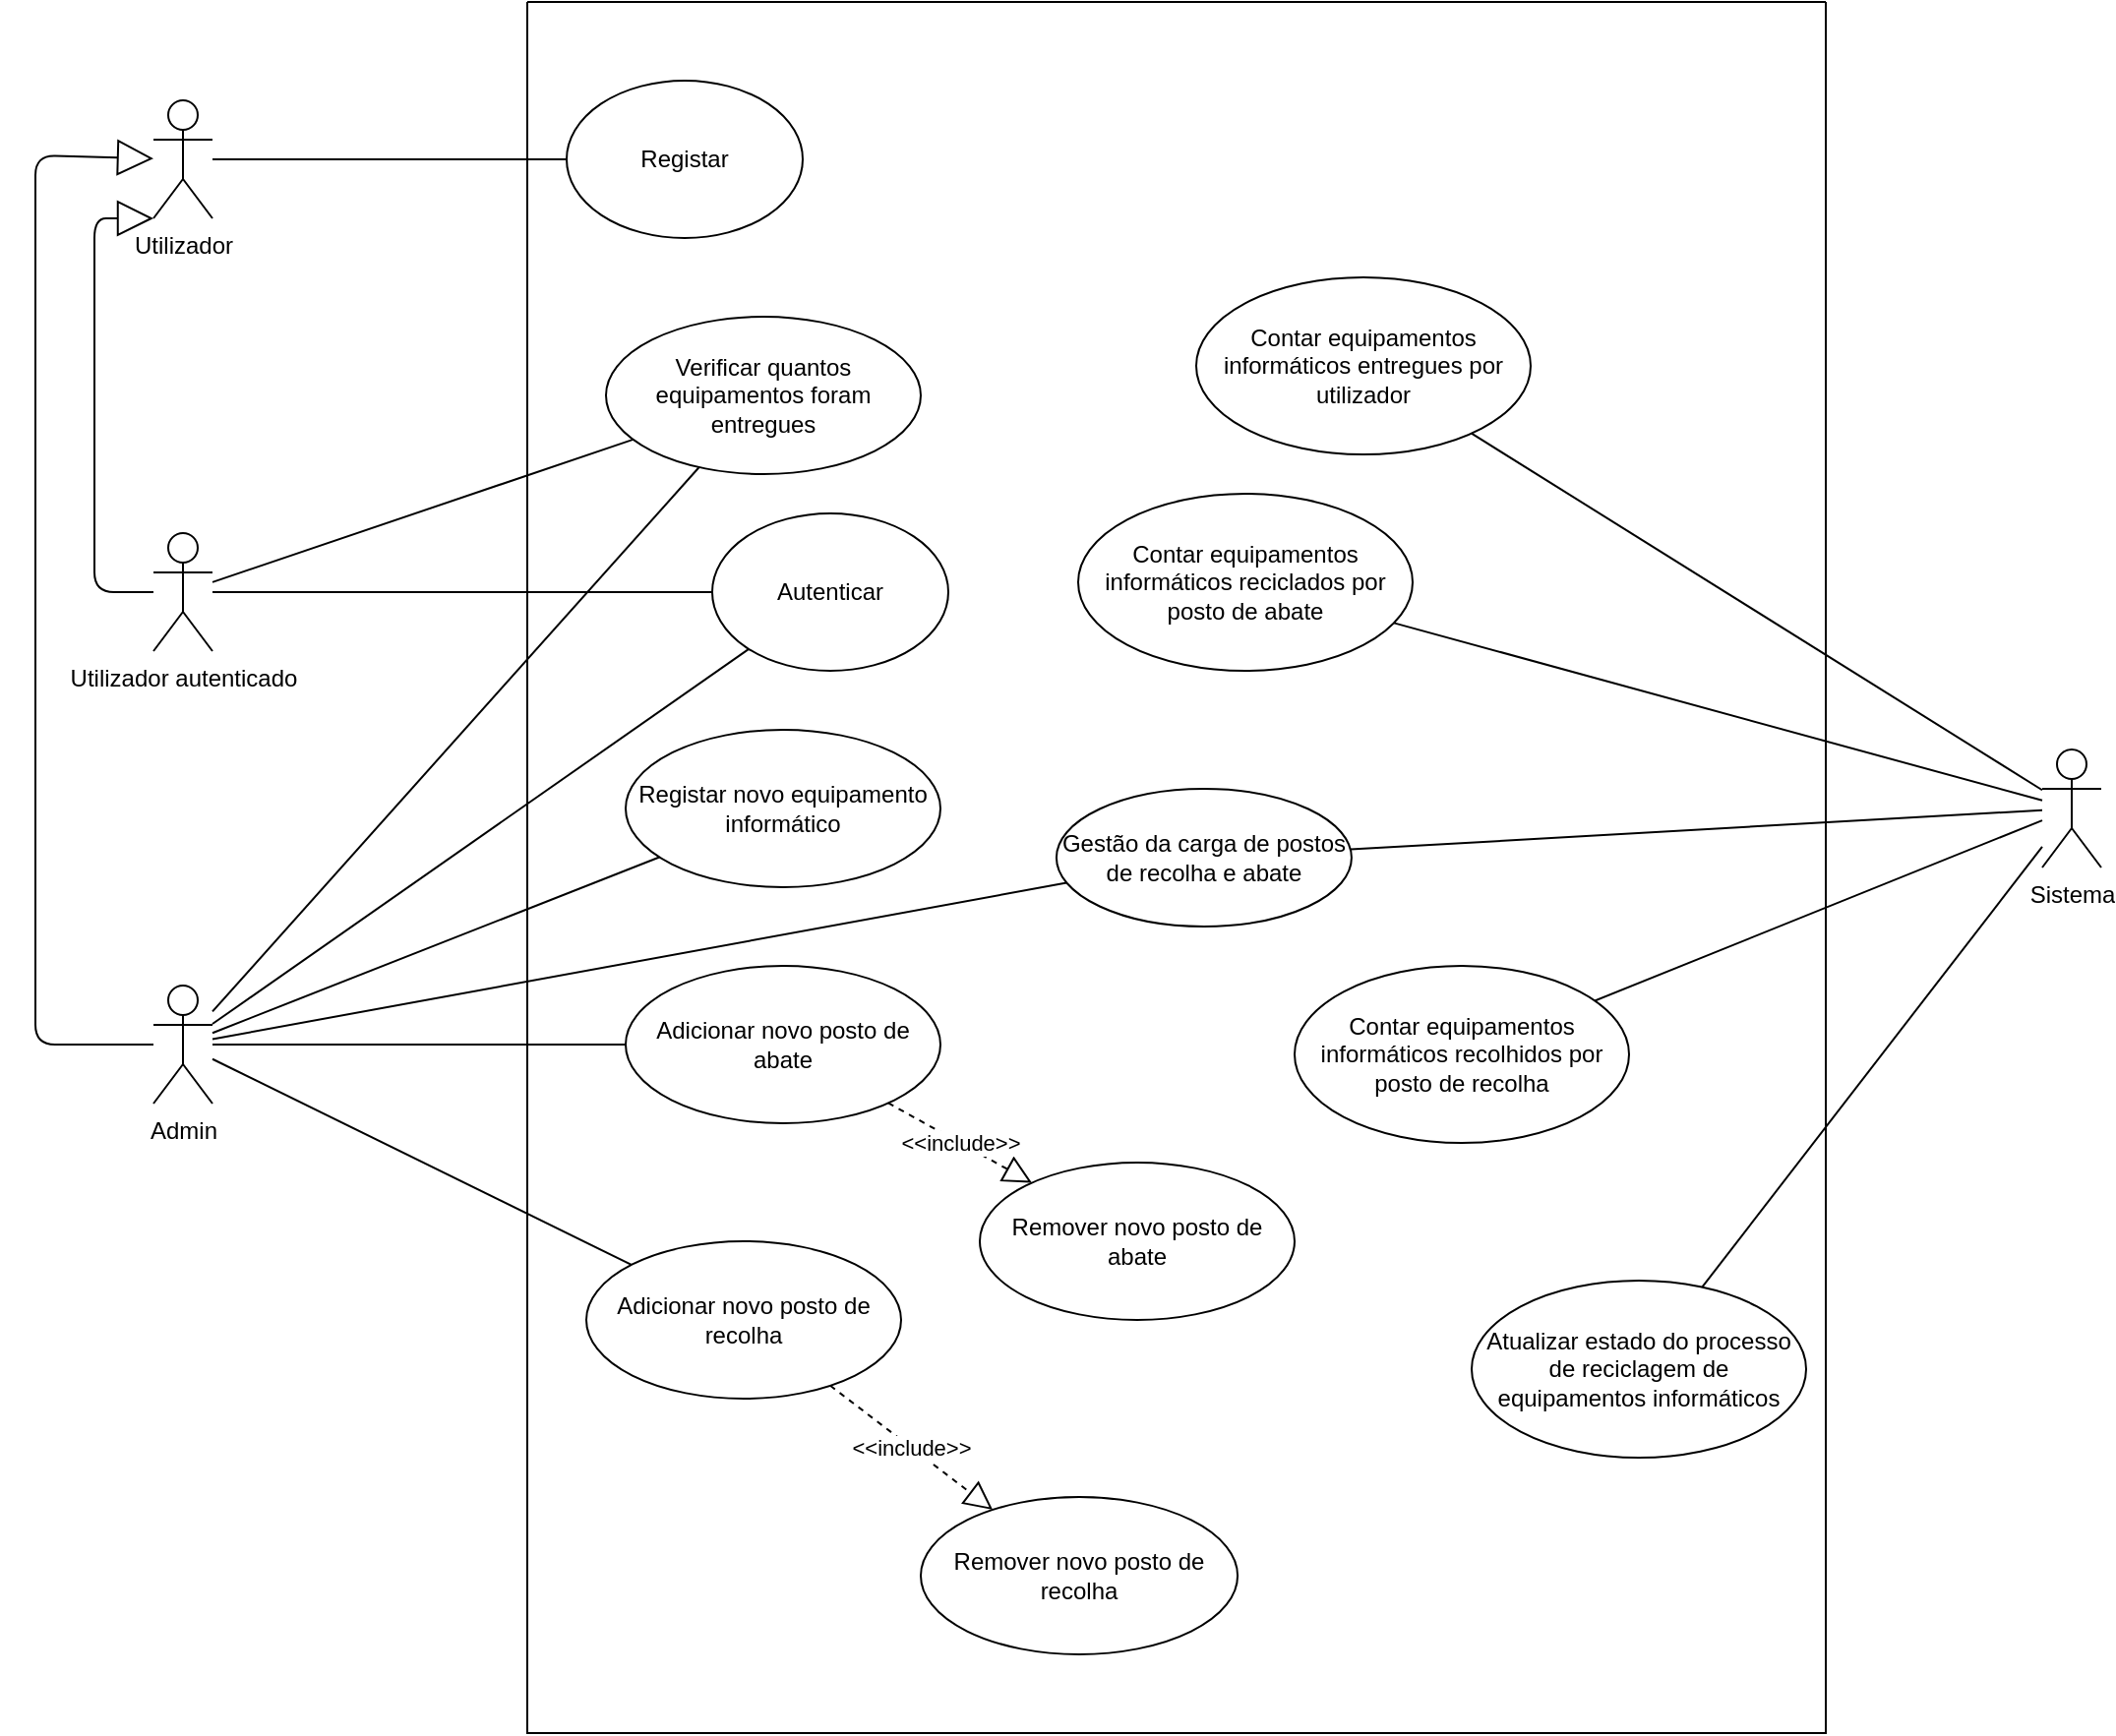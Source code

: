 <mxfile version="14.8.6" type="device"><diagram id="nhvR-LGPsiShziR9Ay81" name="Page-1"><mxGraphModel dx="2037" dy="1179" grid="1" gridSize="10" guides="1" tooltips="1" connect="1" arrows="1" fold="1" page="1" pageScale="1" pageWidth="827" pageHeight="1169" math="0" shadow="0"><root><mxCell id="0"/><mxCell id="1" parent="0"/><mxCell id="9GtUxwhCOXkOa62szXwW-1" value="Utilizador" style="shape=umlActor;verticalLabelPosition=bottom;verticalAlign=top;html=1;outlineConnect=0;" vertex="1" parent="1"><mxGeometry x="100" y="90" width="30" height="60" as="geometry"/></mxCell><mxCell id="9GtUxwhCOXkOa62szXwW-4" value="Admin" style="shape=umlActor;verticalLabelPosition=bottom;verticalAlign=top;html=1;outlineConnect=0;" vertex="1" parent="1"><mxGeometry x="100" y="540" width="30" height="60" as="geometry"/></mxCell><mxCell id="9GtUxwhCOXkOa62szXwW-5" value="Utilizador autenticado" style="shape=umlActor;verticalLabelPosition=bottom;verticalAlign=top;html=1;outlineConnect=0;" vertex="1" parent="1"><mxGeometry x="100" y="310" width="30" height="60" as="geometry"/></mxCell><mxCell id="9GtUxwhCOXkOa62szXwW-9" value="Registar" style="ellipse;whiteSpace=wrap;html=1;" vertex="1" parent="1"><mxGeometry x="310" y="80" width="120" height="80" as="geometry"/></mxCell><mxCell id="9GtUxwhCOXkOa62szXwW-10" value="Autenticar" style="ellipse;whiteSpace=wrap;html=1;" vertex="1" parent="1"><mxGeometry x="384" y="300" width="120" height="80" as="geometry"/></mxCell><mxCell id="9GtUxwhCOXkOa62szXwW-12" value="" style="endArrow=none;html=1;" edge="1" parent="1" source="9GtUxwhCOXkOa62szXwW-5" target="9GtUxwhCOXkOa62szXwW-10"><mxGeometry width="50" height="50" relative="1" as="geometry"><mxPoint x="390" y="370" as="sourcePoint"/><mxPoint x="440" y="320" as="targetPoint"/></mxGeometry></mxCell><mxCell id="9GtUxwhCOXkOa62szXwW-13" value="" style="endArrow=none;html=1;" edge="1" parent="1" source="9GtUxwhCOXkOa62szXwW-4" target="9GtUxwhCOXkOa62szXwW-10"><mxGeometry width="50" height="50" relative="1" as="geometry"><mxPoint x="200" y="410" as="sourcePoint"/><mxPoint x="330" y="250" as="targetPoint"/></mxGeometry></mxCell><mxCell id="9GtUxwhCOXkOa62szXwW-14" value="" style="endArrow=none;html=1;" edge="1" parent="1" source="9GtUxwhCOXkOa62szXwW-1" target="9GtUxwhCOXkOa62szXwW-9"><mxGeometry width="50" height="50" relative="1" as="geometry"><mxPoint x="390" y="370" as="sourcePoint"/><mxPoint x="440" y="320" as="targetPoint"/></mxGeometry></mxCell><mxCell id="9GtUxwhCOXkOa62szXwW-15" value="" style="endArrow=block;endSize=16;endFill=0;html=1;entryX=0;entryY=1;entryDx=0;entryDy=0;entryPerimeter=0;" edge="1" parent="1" source="9GtUxwhCOXkOa62szXwW-5" target="9GtUxwhCOXkOa62szXwW-1"><mxGeometry width="160" relative="1" as="geometry"><mxPoint x="80" y="260" as="sourcePoint"/><mxPoint x="240" y="230" as="targetPoint"/><Array as="points"><mxPoint x="70" y="340"/><mxPoint x="70" y="150"/></Array></mxGeometry></mxCell><mxCell id="9GtUxwhCOXkOa62szXwW-16" value="" style="endArrow=block;endSize=16;endFill=0;html=1;" edge="1" parent="1" source="9GtUxwhCOXkOa62szXwW-4" target="9GtUxwhCOXkOa62szXwW-1"><mxGeometry width="160" relative="1" as="geometry"><mxPoint x="90" y="400" as="sourcePoint"/><mxPoint x="70" y="110" as="targetPoint"/><Array as="points"><mxPoint x="40" y="570"/><mxPoint x="40" y="118"/></Array></mxGeometry></mxCell><mxCell id="9GtUxwhCOXkOa62szXwW-17" value="Registar novo equipamento informático" style="ellipse;whiteSpace=wrap;html=1;" vertex="1" parent="1"><mxGeometry x="340" y="410" width="160" height="80" as="geometry"/></mxCell><mxCell id="9GtUxwhCOXkOa62szXwW-18" value="Adicionar novo posto de abate" style="ellipse;whiteSpace=wrap;html=1;" vertex="1" parent="1"><mxGeometry x="340" y="530" width="160" height="80" as="geometry"/></mxCell><mxCell id="9GtUxwhCOXkOa62szXwW-19" value="Adicionar novo posto de recolha" style="ellipse;whiteSpace=wrap;html=1;" vertex="1" parent="1"><mxGeometry x="320" y="670" width="160" height="80" as="geometry"/></mxCell><mxCell id="9GtUxwhCOXkOa62szXwW-20" value="" style="endArrow=none;html=1;" edge="1" parent="1" source="9GtUxwhCOXkOa62szXwW-4" target="9GtUxwhCOXkOa62szXwW-17"><mxGeometry width="50" height="50" relative="1" as="geometry"><mxPoint x="140" y="561.321" as="sourcePoint"/><mxPoint x="361.682" y="285.264" as="targetPoint"/></mxGeometry></mxCell><mxCell id="9GtUxwhCOXkOa62szXwW-21" value="" style="endArrow=none;html=1;" edge="1" parent="1" source="9GtUxwhCOXkOa62szXwW-4" target="9GtUxwhCOXkOa62szXwW-18"><mxGeometry width="50" height="50" relative="1" as="geometry"><mxPoint x="150" y="571.321" as="sourcePoint"/><mxPoint x="371.682" y="295.264" as="targetPoint"/></mxGeometry></mxCell><mxCell id="9GtUxwhCOXkOa62szXwW-22" value="" style="endArrow=none;html=1;" edge="1" parent="1" source="9GtUxwhCOXkOa62szXwW-4" target="9GtUxwhCOXkOa62szXwW-19"><mxGeometry width="50" height="50" relative="1" as="geometry"><mxPoint x="160" y="581.321" as="sourcePoint"/><mxPoint x="381.682" y="305.264" as="targetPoint"/></mxGeometry></mxCell><mxCell id="9GtUxwhCOXkOa62szXwW-23" value="&amp;lt;&amp;lt;include&amp;gt;&amp;gt;" style="endArrow=block;dashed=1;endFill=0;endSize=12;html=1;" edge="1" parent="1" source="9GtUxwhCOXkOa62szXwW-18" target="9GtUxwhCOXkOa62szXwW-24"><mxGeometry width="160" relative="1" as="geometry"><mxPoint x="490" y="590" as="sourcePoint"/><mxPoint x="610" y="540" as="targetPoint"/></mxGeometry></mxCell><mxCell id="9GtUxwhCOXkOa62szXwW-24" value="Remover novo posto de abate" style="ellipse;whiteSpace=wrap;html=1;" vertex="1" parent="1"><mxGeometry x="520" y="630" width="160" height="80" as="geometry"/></mxCell><mxCell id="9GtUxwhCOXkOa62szXwW-25" value="&amp;lt;&amp;lt;include&amp;gt;&amp;gt;" style="endArrow=block;dashed=1;endFill=0;endSize=12;html=1;" edge="1" parent="1" target="9GtUxwhCOXkOa62szXwW-26" source="9GtUxwhCOXkOa62szXwW-19"><mxGeometry width="160" relative="1" as="geometry"><mxPoint x="469.999" y="728.569" as="sourcePoint"/><mxPoint x="611.04" y="705" as="targetPoint"/></mxGeometry></mxCell><mxCell id="9GtUxwhCOXkOa62szXwW-26" value="Remover novo posto de recolha" style="ellipse;whiteSpace=wrap;html=1;" vertex="1" parent="1"><mxGeometry x="490" y="800" width="161.04" height="80" as="geometry"/></mxCell><mxCell id="9GtUxwhCOXkOa62szXwW-27" value="Sistema" style="shape=umlActor;verticalLabelPosition=bottom;verticalAlign=top;html=1;outlineConnect=0;" vertex="1" parent="1"><mxGeometry x="1060" y="420.0" width="30" height="60" as="geometry"/></mxCell><mxCell id="9GtUxwhCOXkOa62szXwW-28" value="Gestão da carga de postos de recolha e abate" style="ellipse;whiteSpace=wrap;html=1;" vertex="1" parent="1"><mxGeometry x="558.96" y="440.0" width="150" height="70" as="geometry"/></mxCell><mxCell id="9GtUxwhCOXkOa62szXwW-29" value="" style="endArrow=none;html=1;" edge="1" parent="1" source="9GtUxwhCOXkOa62szXwW-4" target="9GtUxwhCOXkOa62szXwW-28"><mxGeometry width="50" height="50" relative="1" as="geometry"><mxPoint x="140" y="580" as="sourcePoint"/><mxPoint x="320" y="580" as="targetPoint"/></mxGeometry></mxCell><mxCell id="9GtUxwhCOXkOa62szXwW-30" value="" style="endArrow=none;html=1;" edge="1" parent="1" source="9GtUxwhCOXkOa62szXwW-27" target="9GtUxwhCOXkOa62szXwW-28"><mxGeometry width="50" height="50" relative="1" as="geometry"><mxPoint x="150" y="558.187" as="sourcePoint"/><mxPoint x="623.033" y="407.677" as="targetPoint"/></mxGeometry></mxCell><mxCell id="9GtUxwhCOXkOa62szXwW-31" value="Contar equipamentos informáticos recolhidos por posto de recolha" style="ellipse;whiteSpace=wrap;html=1;" vertex="1" parent="1"><mxGeometry x="680" y="530" width="170" height="90" as="geometry"/></mxCell><mxCell id="9GtUxwhCOXkOa62szXwW-32" value="" style="endArrow=none;html=1;" edge="1" parent="1" source="9GtUxwhCOXkOa62szXwW-27" target="9GtUxwhCOXkOa62szXwW-31"><mxGeometry width="50" height="50" relative="1" as="geometry"><mxPoint x="860" y="387.96" as="sourcePoint"/><mxPoint x="685.042" y="312.165" as="targetPoint"/></mxGeometry></mxCell><mxCell id="9GtUxwhCOXkOa62szXwW-33" value="Contar equipamentos informáticos reciclados por posto de abate" style="ellipse;whiteSpace=wrap;html=1;" vertex="1" parent="1"><mxGeometry x="570" y="290" width="170" height="90" as="geometry"/></mxCell><mxCell id="9GtUxwhCOXkOa62szXwW-34" value="" style="endArrow=none;html=1;" edge="1" parent="1" source="9GtUxwhCOXkOa62szXwW-27" target="9GtUxwhCOXkOa62szXwW-33"><mxGeometry width="50" height="50" relative="1" as="geometry"><mxPoint x="860" y="376.293" as="sourcePoint"/><mxPoint x="676.584" y="205.603" as="targetPoint"/></mxGeometry></mxCell><mxCell id="9GtUxwhCOXkOa62szXwW-35" value="Contar equipamentos informáticos entregues por utilizador" style="ellipse;whiteSpace=wrap;html=1;" vertex="1" parent="1"><mxGeometry x="630" y="180" width="170" height="90" as="geometry"/></mxCell><mxCell id="9GtUxwhCOXkOa62szXwW-36" value="" style="endArrow=none;html=1;" edge="1" parent="1" source="9GtUxwhCOXkOa62szXwW-27" target="9GtUxwhCOXkOa62szXwW-35"><mxGeometry width="50" height="50" relative="1" as="geometry"><mxPoint x="860" y="375.533" as="sourcePoint"/><mxPoint x="717.947" y="99.999" as="targetPoint"/></mxGeometry></mxCell><mxCell id="9GtUxwhCOXkOa62szXwW-38" value="" style="endArrow=none;html=1;" edge="1" parent="1" source="9GtUxwhCOXkOa62szXwW-27" target="9GtUxwhCOXkOa62szXwW-37"><mxGeometry width="50" height="50" relative="1" as="geometry"><mxPoint x="860" y="394.46" as="sourcePoint"/><mxPoint x="779.96" y="429.144" as="targetPoint"/></mxGeometry></mxCell><mxCell id="9GtUxwhCOXkOa62szXwW-39" value="Verificar quantos equipamentos foram entregues" style="ellipse;whiteSpace=wrap;html=1;" vertex="1" parent="1"><mxGeometry x="330" y="200" width="160" height="80" as="geometry"/></mxCell><mxCell id="9GtUxwhCOXkOa62szXwW-40" value="" style="endArrow=none;html=1;" edge="1" parent="1" source="9GtUxwhCOXkOa62szXwW-5" target="9GtUxwhCOXkOa62szXwW-39"><mxGeometry width="50" height="50" relative="1" as="geometry"><mxPoint x="140" y="344.34" as="sourcePoint"/><mxPoint x="337.785" y="269.704" as="targetPoint"/></mxGeometry></mxCell><mxCell id="9GtUxwhCOXkOa62szXwW-41" value="" style="endArrow=none;html=1;" edge="1" parent="1" source="9GtUxwhCOXkOa62szXwW-4" target="9GtUxwhCOXkOa62szXwW-39"><mxGeometry width="50" height="50" relative="1" as="geometry"><mxPoint x="140" y="565.333" as="sourcePoint"/><mxPoint x="316.2" y="393.049" as="targetPoint"/></mxGeometry></mxCell><mxCell id="9GtUxwhCOXkOa62szXwW-42" value="" style="swimlane;startSize=0;" vertex="1" parent="1"><mxGeometry x="290" y="40" width="660" height="880" as="geometry"/></mxCell><mxCell id="9GtUxwhCOXkOa62szXwW-37" value="Atualizar estado do processo de reciclagem de equipamentos informáticos" style="ellipse;whiteSpace=wrap;html=1;" vertex="1" parent="9GtUxwhCOXkOa62szXwW-42"><mxGeometry x="480" y="650" width="170" height="90" as="geometry"/></mxCell></root></mxGraphModel></diagram></mxfile>